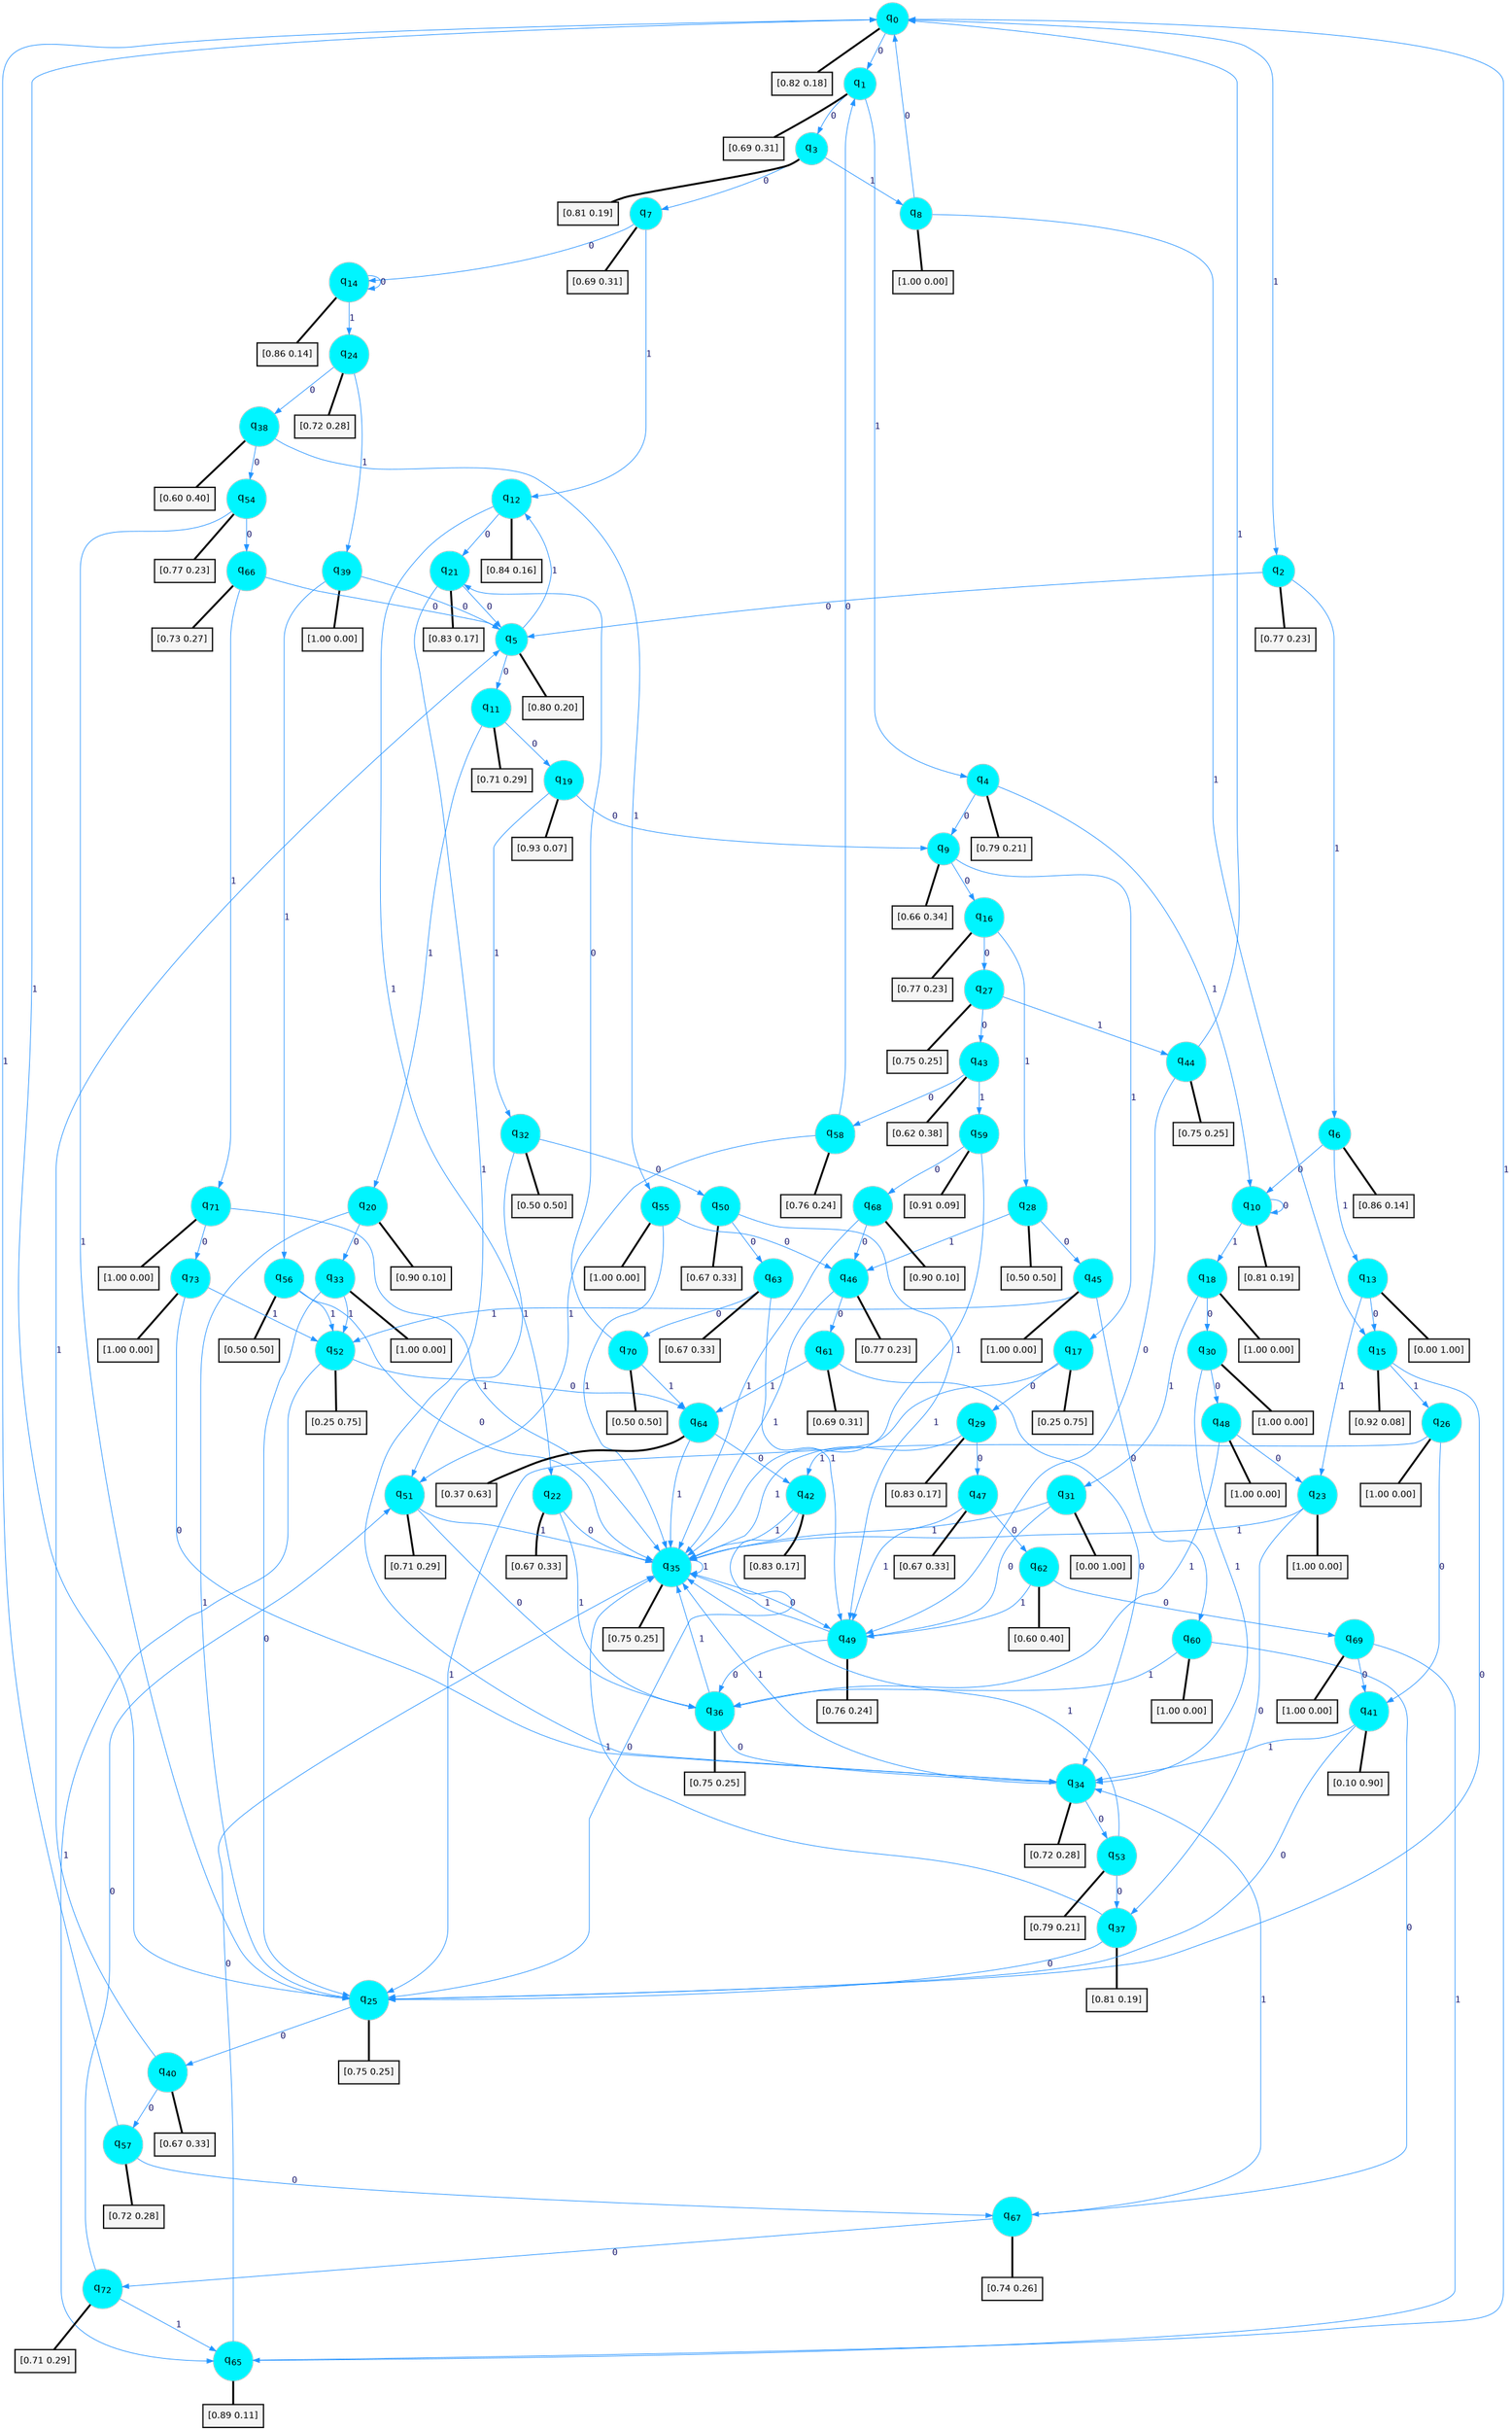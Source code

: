 digraph G {
graph [
bgcolor=transparent, dpi=300, rankdir=TD, size="40,25"];
node [
color=gray, fillcolor=turquoise1, fontcolor=black, fontname=Helvetica, fontsize=16, fontweight=bold, shape=circle, style=filled];
edge [
arrowsize=1, color=dodgerblue1, fontcolor=midnightblue, fontname=courier, fontweight=bold, penwidth=1, style=solid, weight=20];
0[label=<q<SUB>0</SUB>>];
1[label=<q<SUB>1</SUB>>];
2[label=<q<SUB>2</SUB>>];
3[label=<q<SUB>3</SUB>>];
4[label=<q<SUB>4</SUB>>];
5[label=<q<SUB>5</SUB>>];
6[label=<q<SUB>6</SUB>>];
7[label=<q<SUB>7</SUB>>];
8[label=<q<SUB>8</SUB>>];
9[label=<q<SUB>9</SUB>>];
10[label=<q<SUB>10</SUB>>];
11[label=<q<SUB>11</SUB>>];
12[label=<q<SUB>12</SUB>>];
13[label=<q<SUB>13</SUB>>];
14[label=<q<SUB>14</SUB>>];
15[label=<q<SUB>15</SUB>>];
16[label=<q<SUB>16</SUB>>];
17[label=<q<SUB>17</SUB>>];
18[label=<q<SUB>18</SUB>>];
19[label=<q<SUB>19</SUB>>];
20[label=<q<SUB>20</SUB>>];
21[label=<q<SUB>21</SUB>>];
22[label=<q<SUB>22</SUB>>];
23[label=<q<SUB>23</SUB>>];
24[label=<q<SUB>24</SUB>>];
25[label=<q<SUB>25</SUB>>];
26[label=<q<SUB>26</SUB>>];
27[label=<q<SUB>27</SUB>>];
28[label=<q<SUB>28</SUB>>];
29[label=<q<SUB>29</SUB>>];
30[label=<q<SUB>30</SUB>>];
31[label=<q<SUB>31</SUB>>];
32[label=<q<SUB>32</SUB>>];
33[label=<q<SUB>33</SUB>>];
34[label=<q<SUB>34</SUB>>];
35[label=<q<SUB>35</SUB>>];
36[label=<q<SUB>36</SUB>>];
37[label=<q<SUB>37</SUB>>];
38[label=<q<SUB>38</SUB>>];
39[label=<q<SUB>39</SUB>>];
40[label=<q<SUB>40</SUB>>];
41[label=<q<SUB>41</SUB>>];
42[label=<q<SUB>42</SUB>>];
43[label=<q<SUB>43</SUB>>];
44[label=<q<SUB>44</SUB>>];
45[label=<q<SUB>45</SUB>>];
46[label=<q<SUB>46</SUB>>];
47[label=<q<SUB>47</SUB>>];
48[label=<q<SUB>48</SUB>>];
49[label=<q<SUB>49</SUB>>];
50[label=<q<SUB>50</SUB>>];
51[label=<q<SUB>51</SUB>>];
52[label=<q<SUB>52</SUB>>];
53[label=<q<SUB>53</SUB>>];
54[label=<q<SUB>54</SUB>>];
55[label=<q<SUB>55</SUB>>];
56[label=<q<SUB>56</SUB>>];
57[label=<q<SUB>57</SUB>>];
58[label=<q<SUB>58</SUB>>];
59[label=<q<SUB>59</SUB>>];
60[label=<q<SUB>60</SUB>>];
61[label=<q<SUB>61</SUB>>];
62[label=<q<SUB>62</SUB>>];
63[label=<q<SUB>63</SUB>>];
64[label=<q<SUB>64</SUB>>];
65[label=<q<SUB>65</SUB>>];
66[label=<q<SUB>66</SUB>>];
67[label=<q<SUB>67</SUB>>];
68[label=<q<SUB>68</SUB>>];
69[label=<q<SUB>69</SUB>>];
70[label=<q<SUB>70</SUB>>];
71[label=<q<SUB>71</SUB>>];
72[label=<q<SUB>72</SUB>>];
73[label=<q<SUB>73</SUB>>];
74[label="[0.82 0.18]", shape=box,fontcolor=black, fontname=Helvetica, fontsize=14, penwidth=2, fillcolor=whitesmoke,color=black];
75[label="[0.69 0.31]", shape=box,fontcolor=black, fontname=Helvetica, fontsize=14, penwidth=2, fillcolor=whitesmoke,color=black];
76[label="[0.77 0.23]", shape=box,fontcolor=black, fontname=Helvetica, fontsize=14, penwidth=2, fillcolor=whitesmoke,color=black];
77[label="[0.81 0.19]", shape=box,fontcolor=black, fontname=Helvetica, fontsize=14, penwidth=2, fillcolor=whitesmoke,color=black];
78[label="[0.79 0.21]", shape=box,fontcolor=black, fontname=Helvetica, fontsize=14, penwidth=2, fillcolor=whitesmoke,color=black];
79[label="[0.80 0.20]", shape=box,fontcolor=black, fontname=Helvetica, fontsize=14, penwidth=2, fillcolor=whitesmoke,color=black];
80[label="[0.86 0.14]", shape=box,fontcolor=black, fontname=Helvetica, fontsize=14, penwidth=2, fillcolor=whitesmoke,color=black];
81[label="[0.69 0.31]", shape=box,fontcolor=black, fontname=Helvetica, fontsize=14, penwidth=2, fillcolor=whitesmoke,color=black];
82[label="[1.00 0.00]", shape=box,fontcolor=black, fontname=Helvetica, fontsize=14, penwidth=2, fillcolor=whitesmoke,color=black];
83[label="[0.66 0.34]", shape=box,fontcolor=black, fontname=Helvetica, fontsize=14, penwidth=2, fillcolor=whitesmoke,color=black];
84[label="[0.81 0.19]", shape=box,fontcolor=black, fontname=Helvetica, fontsize=14, penwidth=2, fillcolor=whitesmoke,color=black];
85[label="[0.71 0.29]", shape=box,fontcolor=black, fontname=Helvetica, fontsize=14, penwidth=2, fillcolor=whitesmoke,color=black];
86[label="[0.84 0.16]", shape=box,fontcolor=black, fontname=Helvetica, fontsize=14, penwidth=2, fillcolor=whitesmoke,color=black];
87[label="[0.00 1.00]", shape=box,fontcolor=black, fontname=Helvetica, fontsize=14, penwidth=2, fillcolor=whitesmoke,color=black];
88[label="[0.86 0.14]", shape=box,fontcolor=black, fontname=Helvetica, fontsize=14, penwidth=2, fillcolor=whitesmoke,color=black];
89[label="[0.92 0.08]", shape=box,fontcolor=black, fontname=Helvetica, fontsize=14, penwidth=2, fillcolor=whitesmoke,color=black];
90[label="[0.77 0.23]", shape=box,fontcolor=black, fontname=Helvetica, fontsize=14, penwidth=2, fillcolor=whitesmoke,color=black];
91[label="[0.25 0.75]", shape=box,fontcolor=black, fontname=Helvetica, fontsize=14, penwidth=2, fillcolor=whitesmoke,color=black];
92[label="[1.00 0.00]", shape=box,fontcolor=black, fontname=Helvetica, fontsize=14, penwidth=2, fillcolor=whitesmoke,color=black];
93[label="[0.93 0.07]", shape=box,fontcolor=black, fontname=Helvetica, fontsize=14, penwidth=2, fillcolor=whitesmoke,color=black];
94[label="[0.90 0.10]", shape=box,fontcolor=black, fontname=Helvetica, fontsize=14, penwidth=2, fillcolor=whitesmoke,color=black];
95[label="[0.83 0.17]", shape=box,fontcolor=black, fontname=Helvetica, fontsize=14, penwidth=2, fillcolor=whitesmoke,color=black];
96[label="[0.67 0.33]", shape=box,fontcolor=black, fontname=Helvetica, fontsize=14, penwidth=2, fillcolor=whitesmoke,color=black];
97[label="[1.00 0.00]", shape=box,fontcolor=black, fontname=Helvetica, fontsize=14, penwidth=2, fillcolor=whitesmoke,color=black];
98[label="[0.72 0.28]", shape=box,fontcolor=black, fontname=Helvetica, fontsize=14, penwidth=2, fillcolor=whitesmoke,color=black];
99[label="[0.75 0.25]", shape=box,fontcolor=black, fontname=Helvetica, fontsize=14, penwidth=2, fillcolor=whitesmoke,color=black];
100[label="[1.00 0.00]", shape=box,fontcolor=black, fontname=Helvetica, fontsize=14, penwidth=2, fillcolor=whitesmoke,color=black];
101[label="[0.75 0.25]", shape=box,fontcolor=black, fontname=Helvetica, fontsize=14, penwidth=2, fillcolor=whitesmoke,color=black];
102[label="[0.50 0.50]", shape=box,fontcolor=black, fontname=Helvetica, fontsize=14, penwidth=2, fillcolor=whitesmoke,color=black];
103[label="[0.83 0.17]", shape=box,fontcolor=black, fontname=Helvetica, fontsize=14, penwidth=2, fillcolor=whitesmoke,color=black];
104[label="[1.00 0.00]", shape=box,fontcolor=black, fontname=Helvetica, fontsize=14, penwidth=2, fillcolor=whitesmoke,color=black];
105[label="[0.00 1.00]", shape=box,fontcolor=black, fontname=Helvetica, fontsize=14, penwidth=2, fillcolor=whitesmoke,color=black];
106[label="[0.50 0.50]", shape=box,fontcolor=black, fontname=Helvetica, fontsize=14, penwidth=2, fillcolor=whitesmoke,color=black];
107[label="[1.00 0.00]", shape=box,fontcolor=black, fontname=Helvetica, fontsize=14, penwidth=2, fillcolor=whitesmoke,color=black];
108[label="[0.72 0.28]", shape=box,fontcolor=black, fontname=Helvetica, fontsize=14, penwidth=2, fillcolor=whitesmoke,color=black];
109[label="[0.75 0.25]", shape=box,fontcolor=black, fontname=Helvetica, fontsize=14, penwidth=2, fillcolor=whitesmoke,color=black];
110[label="[0.75 0.25]", shape=box,fontcolor=black, fontname=Helvetica, fontsize=14, penwidth=2, fillcolor=whitesmoke,color=black];
111[label="[0.81 0.19]", shape=box,fontcolor=black, fontname=Helvetica, fontsize=14, penwidth=2, fillcolor=whitesmoke,color=black];
112[label="[0.60 0.40]", shape=box,fontcolor=black, fontname=Helvetica, fontsize=14, penwidth=2, fillcolor=whitesmoke,color=black];
113[label="[1.00 0.00]", shape=box,fontcolor=black, fontname=Helvetica, fontsize=14, penwidth=2, fillcolor=whitesmoke,color=black];
114[label="[0.67 0.33]", shape=box,fontcolor=black, fontname=Helvetica, fontsize=14, penwidth=2, fillcolor=whitesmoke,color=black];
115[label="[0.10 0.90]", shape=box,fontcolor=black, fontname=Helvetica, fontsize=14, penwidth=2, fillcolor=whitesmoke,color=black];
116[label="[0.83 0.17]", shape=box,fontcolor=black, fontname=Helvetica, fontsize=14, penwidth=2, fillcolor=whitesmoke,color=black];
117[label="[0.62 0.38]", shape=box,fontcolor=black, fontname=Helvetica, fontsize=14, penwidth=2, fillcolor=whitesmoke,color=black];
118[label="[0.75 0.25]", shape=box,fontcolor=black, fontname=Helvetica, fontsize=14, penwidth=2, fillcolor=whitesmoke,color=black];
119[label="[1.00 0.00]", shape=box,fontcolor=black, fontname=Helvetica, fontsize=14, penwidth=2, fillcolor=whitesmoke,color=black];
120[label="[0.77 0.23]", shape=box,fontcolor=black, fontname=Helvetica, fontsize=14, penwidth=2, fillcolor=whitesmoke,color=black];
121[label="[0.67 0.33]", shape=box,fontcolor=black, fontname=Helvetica, fontsize=14, penwidth=2, fillcolor=whitesmoke,color=black];
122[label="[1.00 0.00]", shape=box,fontcolor=black, fontname=Helvetica, fontsize=14, penwidth=2, fillcolor=whitesmoke,color=black];
123[label="[0.76 0.24]", shape=box,fontcolor=black, fontname=Helvetica, fontsize=14, penwidth=2, fillcolor=whitesmoke,color=black];
124[label="[0.67 0.33]", shape=box,fontcolor=black, fontname=Helvetica, fontsize=14, penwidth=2, fillcolor=whitesmoke,color=black];
125[label="[0.71 0.29]", shape=box,fontcolor=black, fontname=Helvetica, fontsize=14, penwidth=2, fillcolor=whitesmoke,color=black];
126[label="[0.25 0.75]", shape=box,fontcolor=black, fontname=Helvetica, fontsize=14, penwidth=2, fillcolor=whitesmoke,color=black];
127[label="[0.79 0.21]", shape=box,fontcolor=black, fontname=Helvetica, fontsize=14, penwidth=2, fillcolor=whitesmoke,color=black];
128[label="[0.77 0.23]", shape=box,fontcolor=black, fontname=Helvetica, fontsize=14, penwidth=2, fillcolor=whitesmoke,color=black];
129[label="[1.00 0.00]", shape=box,fontcolor=black, fontname=Helvetica, fontsize=14, penwidth=2, fillcolor=whitesmoke,color=black];
130[label="[0.50 0.50]", shape=box,fontcolor=black, fontname=Helvetica, fontsize=14, penwidth=2, fillcolor=whitesmoke,color=black];
131[label="[0.72 0.28]", shape=box,fontcolor=black, fontname=Helvetica, fontsize=14, penwidth=2, fillcolor=whitesmoke,color=black];
132[label="[0.76 0.24]", shape=box,fontcolor=black, fontname=Helvetica, fontsize=14, penwidth=2, fillcolor=whitesmoke,color=black];
133[label="[0.91 0.09]", shape=box,fontcolor=black, fontname=Helvetica, fontsize=14, penwidth=2, fillcolor=whitesmoke,color=black];
134[label="[1.00 0.00]", shape=box,fontcolor=black, fontname=Helvetica, fontsize=14, penwidth=2, fillcolor=whitesmoke,color=black];
135[label="[0.69 0.31]", shape=box,fontcolor=black, fontname=Helvetica, fontsize=14, penwidth=2, fillcolor=whitesmoke,color=black];
136[label="[0.60 0.40]", shape=box,fontcolor=black, fontname=Helvetica, fontsize=14, penwidth=2, fillcolor=whitesmoke,color=black];
137[label="[0.67 0.33]", shape=box,fontcolor=black, fontname=Helvetica, fontsize=14, penwidth=2, fillcolor=whitesmoke,color=black];
138[label="[0.37 0.63]", shape=box,fontcolor=black, fontname=Helvetica, fontsize=14, penwidth=2, fillcolor=whitesmoke,color=black];
139[label="[0.89 0.11]", shape=box,fontcolor=black, fontname=Helvetica, fontsize=14, penwidth=2, fillcolor=whitesmoke,color=black];
140[label="[0.73 0.27]", shape=box,fontcolor=black, fontname=Helvetica, fontsize=14, penwidth=2, fillcolor=whitesmoke,color=black];
141[label="[0.74 0.26]", shape=box,fontcolor=black, fontname=Helvetica, fontsize=14, penwidth=2, fillcolor=whitesmoke,color=black];
142[label="[0.90 0.10]", shape=box,fontcolor=black, fontname=Helvetica, fontsize=14, penwidth=2, fillcolor=whitesmoke,color=black];
143[label="[1.00 0.00]", shape=box,fontcolor=black, fontname=Helvetica, fontsize=14, penwidth=2, fillcolor=whitesmoke,color=black];
144[label="[0.50 0.50]", shape=box,fontcolor=black, fontname=Helvetica, fontsize=14, penwidth=2, fillcolor=whitesmoke,color=black];
145[label="[1.00 0.00]", shape=box,fontcolor=black, fontname=Helvetica, fontsize=14, penwidth=2, fillcolor=whitesmoke,color=black];
146[label="[0.71 0.29]", shape=box,fontcolor=black, fontname=Helvetica, fontsize=14, penwidth=2, fillcolor=whitesmoke,color=black];
147[label="[1.00 0.00]", shape=box,fontcolor=black, fontname=Helvetica, fontsize=14, penwidth=2, fillcolor=whitesmoke,color=black];
0->1 [label=0];
0->2 [label=1];
0->74 [arrowhead=none, penwidth=3,color=black];
1->3 [label=0];
1->4 [label=1];
1->75 [arrowhead=none, penwidth=3,color=black];
2->5 [label=0];
2->6 [label=1];
2->76 [arrowhead=none, penwidth=3,color=black];
3->7 [label=0];
3->8 [label=1];
3->77 [arrowhead=none, penwidth=3,color=black];
4->9 [label=0];
4->10 [label=1];
4->78 [arrowhead=none, penwidth=3,color=black];
5->11 [label=0];
5->12 [label=1];
5->79 [arrowhead=none, penwidth=3,color=black];
6->10 [label=0];
6->13 [label=1];
6->80 [arrowhead=none, penwidth=3,color=black];
7->14 [label=0];
7->12 [label=1];
7->81 [arrowhead=none, penwidth=3,color=black];
8->0 [label=0];
8->15 [label=1];
8->82 [arrowhead=none, penwidth=3,color=black];
9->16 [label=0];
9->17 [label=1];
9->83 [arrowhead=none, penwidth=3,color=black];
10->10 [label=0];
10->18 [label=1];
10->84 [arrowhead=none, penwidth=3,color=black];
11->19 [label=0];
11->20 [label=1];
11->85 [arrowhead=none, penwidth=3,color=black];
12->21 [label=0];
12->22 [label=1];
12->86 [arrowhead=none, penwidth=3,color=black];
13->15 [label=0];
13->23 [label=1];
13->87 [arrowhead=none, penwidth=3,color=black];
14->14 [label=0];
14->24 [label=1];
14->88 [arrowhead=none, penwidth=3,color=black];
15->25 [label=0];
15->26 [label=1];
15->89 [arrowhead=none, penwidth=3,color=black];
16->27 [label=0];
16->28 [label=1];
16->90 [arrowhead=none, penwidth=3,color=black];
17->29 [label=0];
17->25 [label=1];
17->91 [arrowhead=none, penwidth=3,color=black];
18->30 [label=0];
18->31 [label=1];
18->92 [arrowhead=none, penwidth=3,color=black];
19->9 [label=0];
19->32 [label=1];
19->93 [arrowhead=none, penwidth=3,color=black];
20->33 [label=0];
20->25 [label=1];
20->94 [arrowhead=none, penwidth=3,color=black];
21->5 [label=0];
21->34 [label=1];
21->95 [arrowhead=none, penwidth=3,color=black];
22->35 [label=0];
22->36 [label=1];
22->96 [arrowhead=none, penwidth=3,color=black];
23->37 [label=0];
23->35 [label=1];
23->97 [arrowhead=none, penwidth=3,color=black];
24->38 [label=0];
24->39 [label=1];
24->98 [arrowhead=none, penwidth=3,color=black];
25->40 [label=0];
25->0 [label=1];
25->99 [arrowhead=none, penwidth=3,color=black];
26->41 [label=0];
26->42 [label=1];
26->100 [arrowhead=none, penwidth=3,color=black];
27->43 [label=0];
27->44 [label=1];
27->101 [arrowhead=none, penwidth=3,color=black];
28->45 [label=0];
28->46 [label=1];
28->102 [arrowhead=none, penwidth=3,color=black];
29->47 [label=0];
29->35 [label=1];
29->103 [arrowhead=none, penwidth=3,color=black];
30->48 [label=0];
30->34 [label=1];
30->104 [arrowhead=none, penwidth=3,color=black];
31->49 [label=0];
31->35 [label=1];
31->105 [arrowhead=none, penwidth=3,color=black];
32->50 [label=0];
32->51 [label=1];
32->106 [arrowhead=none, penwidth=3,color=black];
33->25 [label=0];
33->52 [label=1];
33->107 [arrowhead=none, penwidth=3,color=black];
34->53 [label=0];
34->35 [label=1];
34->108 [arrowhead=none, penwidth=3,color=black];
35->49 [label=0];
35->35 [label=1];
35->109 [arrowhead=none, penwidth=3,color=black];
36->34 [label=0];
36->35 [label=1];
36->110 [arrowhead=none, penwidth=3,color=black];
37->25 [label=0];
37->35 [label=1];
37->111 [arrowhead=none, penwidth=3,color=black];
38->54 [label=0];
38->55 [label=1];
38->112 [arrowhead=none, penwidth=3,color=black];
39->5 [label=0];
39->56 [label=1];
39->113 [arrowhead=none, penwidth=3,color=black];
40->57 [label=0];
40->5 [label=1];
40->114 [arrowhead=none, penwidth=3,color=black];
41->25 [label=0];
41->34 [label=1];
41->115 [arrowhead=none, penwidth=3,color=black];
42->25 [label=0];
42->35 [label=1];
42->116 [arrowhead=none, penwidth=3,color=black];
43->58 [label=0];
43->59 [label=1];
43->117 [arrowhead=none, penwidth=3,color=black];
44->49 [label=0];
44->0 [label=1];
44->118 [arrowhead=none, penwidth=3,color=black];
45->60 [label=0];
45->52 [label=1];
45->119 [arrowhead=none, penwidth=3,color=black];
46->61 [label=0];
46->35 [label=1];
46->120 [arrowhead=none, penwidth=3,color=black];
47->62 [label=0];
47->49 [label=1];
47->121 [arrowhead=none, penwidth=3,color=black];
48->23 [label=0];
48->36 [label=1];
48->122 [arrowhead=none, penwidth=3,color=black];
49->36 [label=0];
49->35 [label=1];
49->123 [arrowhead=none, penwidth=3,color=black];
50->63 [label=0];
50->49 [label=1];
50->124 [arrowhead=none, penwidth=3,color=black];
51->36 [label=0];
51->35 [label=1];
51->125 [arrowhead=none, penwidth=3,color=black];
52->64 [label=0];
52->65 [label=1];
52->126 [arrowhead=none, penwidth=3,color=black];
53->37 [label=0];
53->35 [label=1];
53->127 [arrowhead=none, penwidth=3,color=black];
54->66 [label=0];
54->25 [label=1];
54->128 [arrowhead=none, penwidth=3,color=black];
55->46 [label=0];
55->35 [label=1];
55->129 [arrowhead=none, penwidth=3,color=black];
56->35 [label=0];
56->52 [label=1];
56->130 [arrowhead=none, penwidth=3,color=black];
57->67 [label=0];
57->0 [label=1];
57->131 [arrowhead=none, penwidth=3,color=black];
58->1 [label=0];
58->51 [label=1];
58->132 [arrowhead=none, penwidth=3,color=black];
59->68 [label=0];
59->35 [label=1];
59->133 [arrowhead=none, penwidth=3,color=black];
60->67 [label=0];
60->36 [label=1];
60->134 [arrowhead=none, penwidth=3,color=black];
61->34 [label=0];
61->64 [label=1];
61->135 [arrowhead=none, penwidth=3,color=black];
62->69 [label=0];
62->49 [label=1];
62->136 [arrowhead=none, penwidth=3,color=black];
63->70 [label=0];
63->49 [label=1];
63->137 [arrowhead=none, penwidth=3,color=black];
64->42 [label=0];
64->35 [label=1];
64->138 [arrowhead=none, penwidth=3,color=black];
65->35 [label=0];
65->0 [label=1];
65->139 [arrowhead=none, penwidth=3,color=black];
66->5 [label=0];
66->71 [label=1];
66->140 [arrowhead=none, penwidth=3,color=black];
67->72 [label=0];
67->34 [label=1];
67->141 [arrowhead=none, penwidth=3,color=black];
68->46 [label=0];
68->35 [label=1];
68->142 [arrowhead=none, penwidth=3,color=black];
69->41 [label=0];
69->65 [label=1];
69->143 [arrowhead=none, penwidth=3,color=black];
70->21 [label=0];
70->64 [label=1];
70->144 [arrowhead=none, penwidth=3,color=black];
71->73 [label=0];
71->35 [label=1];
71->145 [arrowhead=none, penwidth=3,color=black];
72->51 [label=0];
72->65 [label=1];
72->146 [arrowhead=none, penwidth=3,color=black];
73->34 [label=0];
73->52 [label=1];
73->147 [arrowhead=none, penwidth=3,color=black];
}
